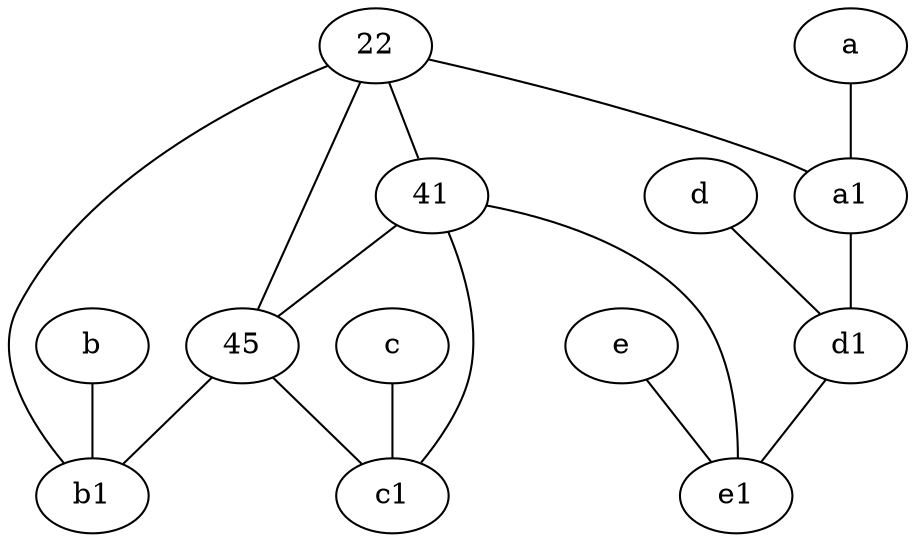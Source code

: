 graph {
	node [labelfontsize=50]
	c [labelfontsize=50 pos="4.5,2!"]
	a1 [labelfontsize=50 pos="8,3!"]
	d1 [labelfontsize=50 pos="3,5!"]
	41 [labelfontsize=50]
	d [labelfontsize=50 pos="2,5!"]
	e1 [labelfontsize=50 pos="7,7!"]
	b [labelfontsize=50 pos="10,4!"]
	22 [labelfontsize=50]
	e [labelfontsize=50 pos="7,9!"]
	a [labelfontsize=50 pos="8,2!"]
	c1 [labelfontsize=50 pos="4.5,3!"]
	b1 [labelfontsize=50 pos="9,4!"]
	45 [labelfontsize=50]
	41 -- 45
	45 -- b1
	d -- d1
	e -- e1
	d1 -- e1
	22 -- b1
	41 -- e1
	a -- a1
	b -- b1
	22 -- a1
	c -- c1
	a1 -- d1
	22 -- 41
	45 -- c1
	22 -- 45
	41 -- c1
}
